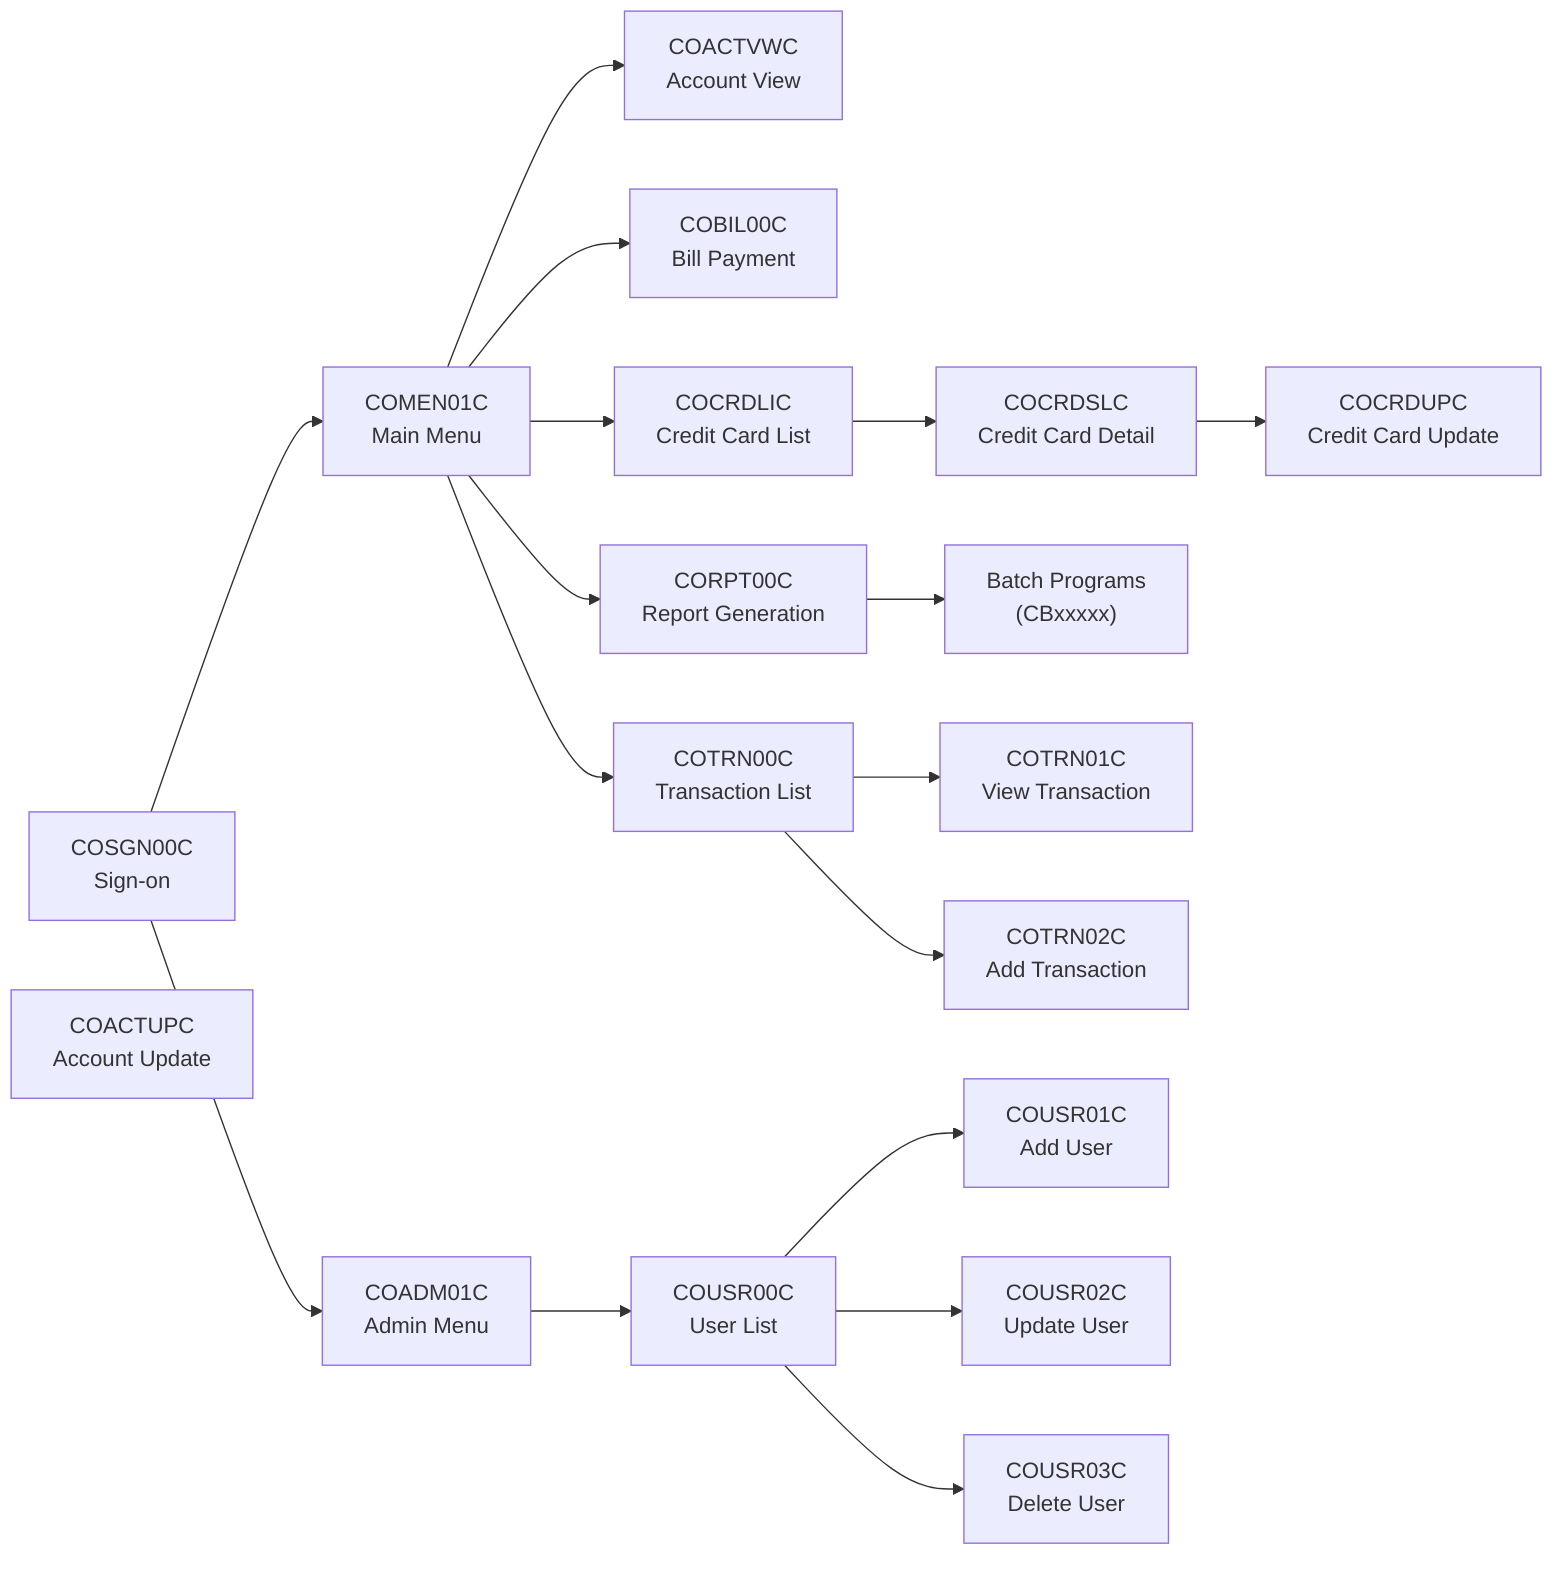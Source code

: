 flowchart LR
    COSGN00C["COSGN00C\nSign-on"]
    COMEN01C["COMEN01C\nMain Menu"]
    COADM01C["COADM01C\nAdmin Menu"]
    COACTVWC["COACTVWC\nAccount View"]
    COACTUPC["COACTUPC\nAccount Update"]
    COBIL00C["COBIL00C\nBill Payment"]
    COCRDLIC["COCRDLIC\nCredit Card List"]
    COCRDSLC["COCRDSLC\nCredit Card Detail"]
    COCRDUPC["COCRDUPC\nCredit Card Update"]
    CORPT00C["CORPT00C\nReport Generation"]
    COTRN00C["COTRN00C\nTransaction List"]
    COTRN01C["COTRN01C\nView Transaction"]
    COTRN02C["COTRN02C\nAdd Transaction"]
    COUSR00C["COUSR00C\nUser List"]
    COUSR01C["COUSR01C\nAdd User"]
    COUSR02C["COUSR02C\nUpdate User"]
    COUSR03C["COUSR03C\nDelete User"]
    Batch["Batch Programs\n(CBxxxxx)"]

    COSGN00C --> COMEN01C
    COSGN00C --> COADM01C

    COMEN01C --> COACTVWC
    COMEN01C --> COBIL00C
    COMEN01C --> COCRDLIC
    COMEN01C --> CORPT00C
    COMEN01C --> COTRN00C

    COADM01C --> COUSR00C

    COCRDLIC --> COCRDSLC
    COCRDSLC --> COCRDUPC

    COTRN00C --> COTRN01C
    COTRN00C --> COTRN02C

    COUSR00C --> COUSR01C
    COUSR00C --> COUSR02C
    COUSR00C --> COUSR03C

    CORPT00C --> Batch